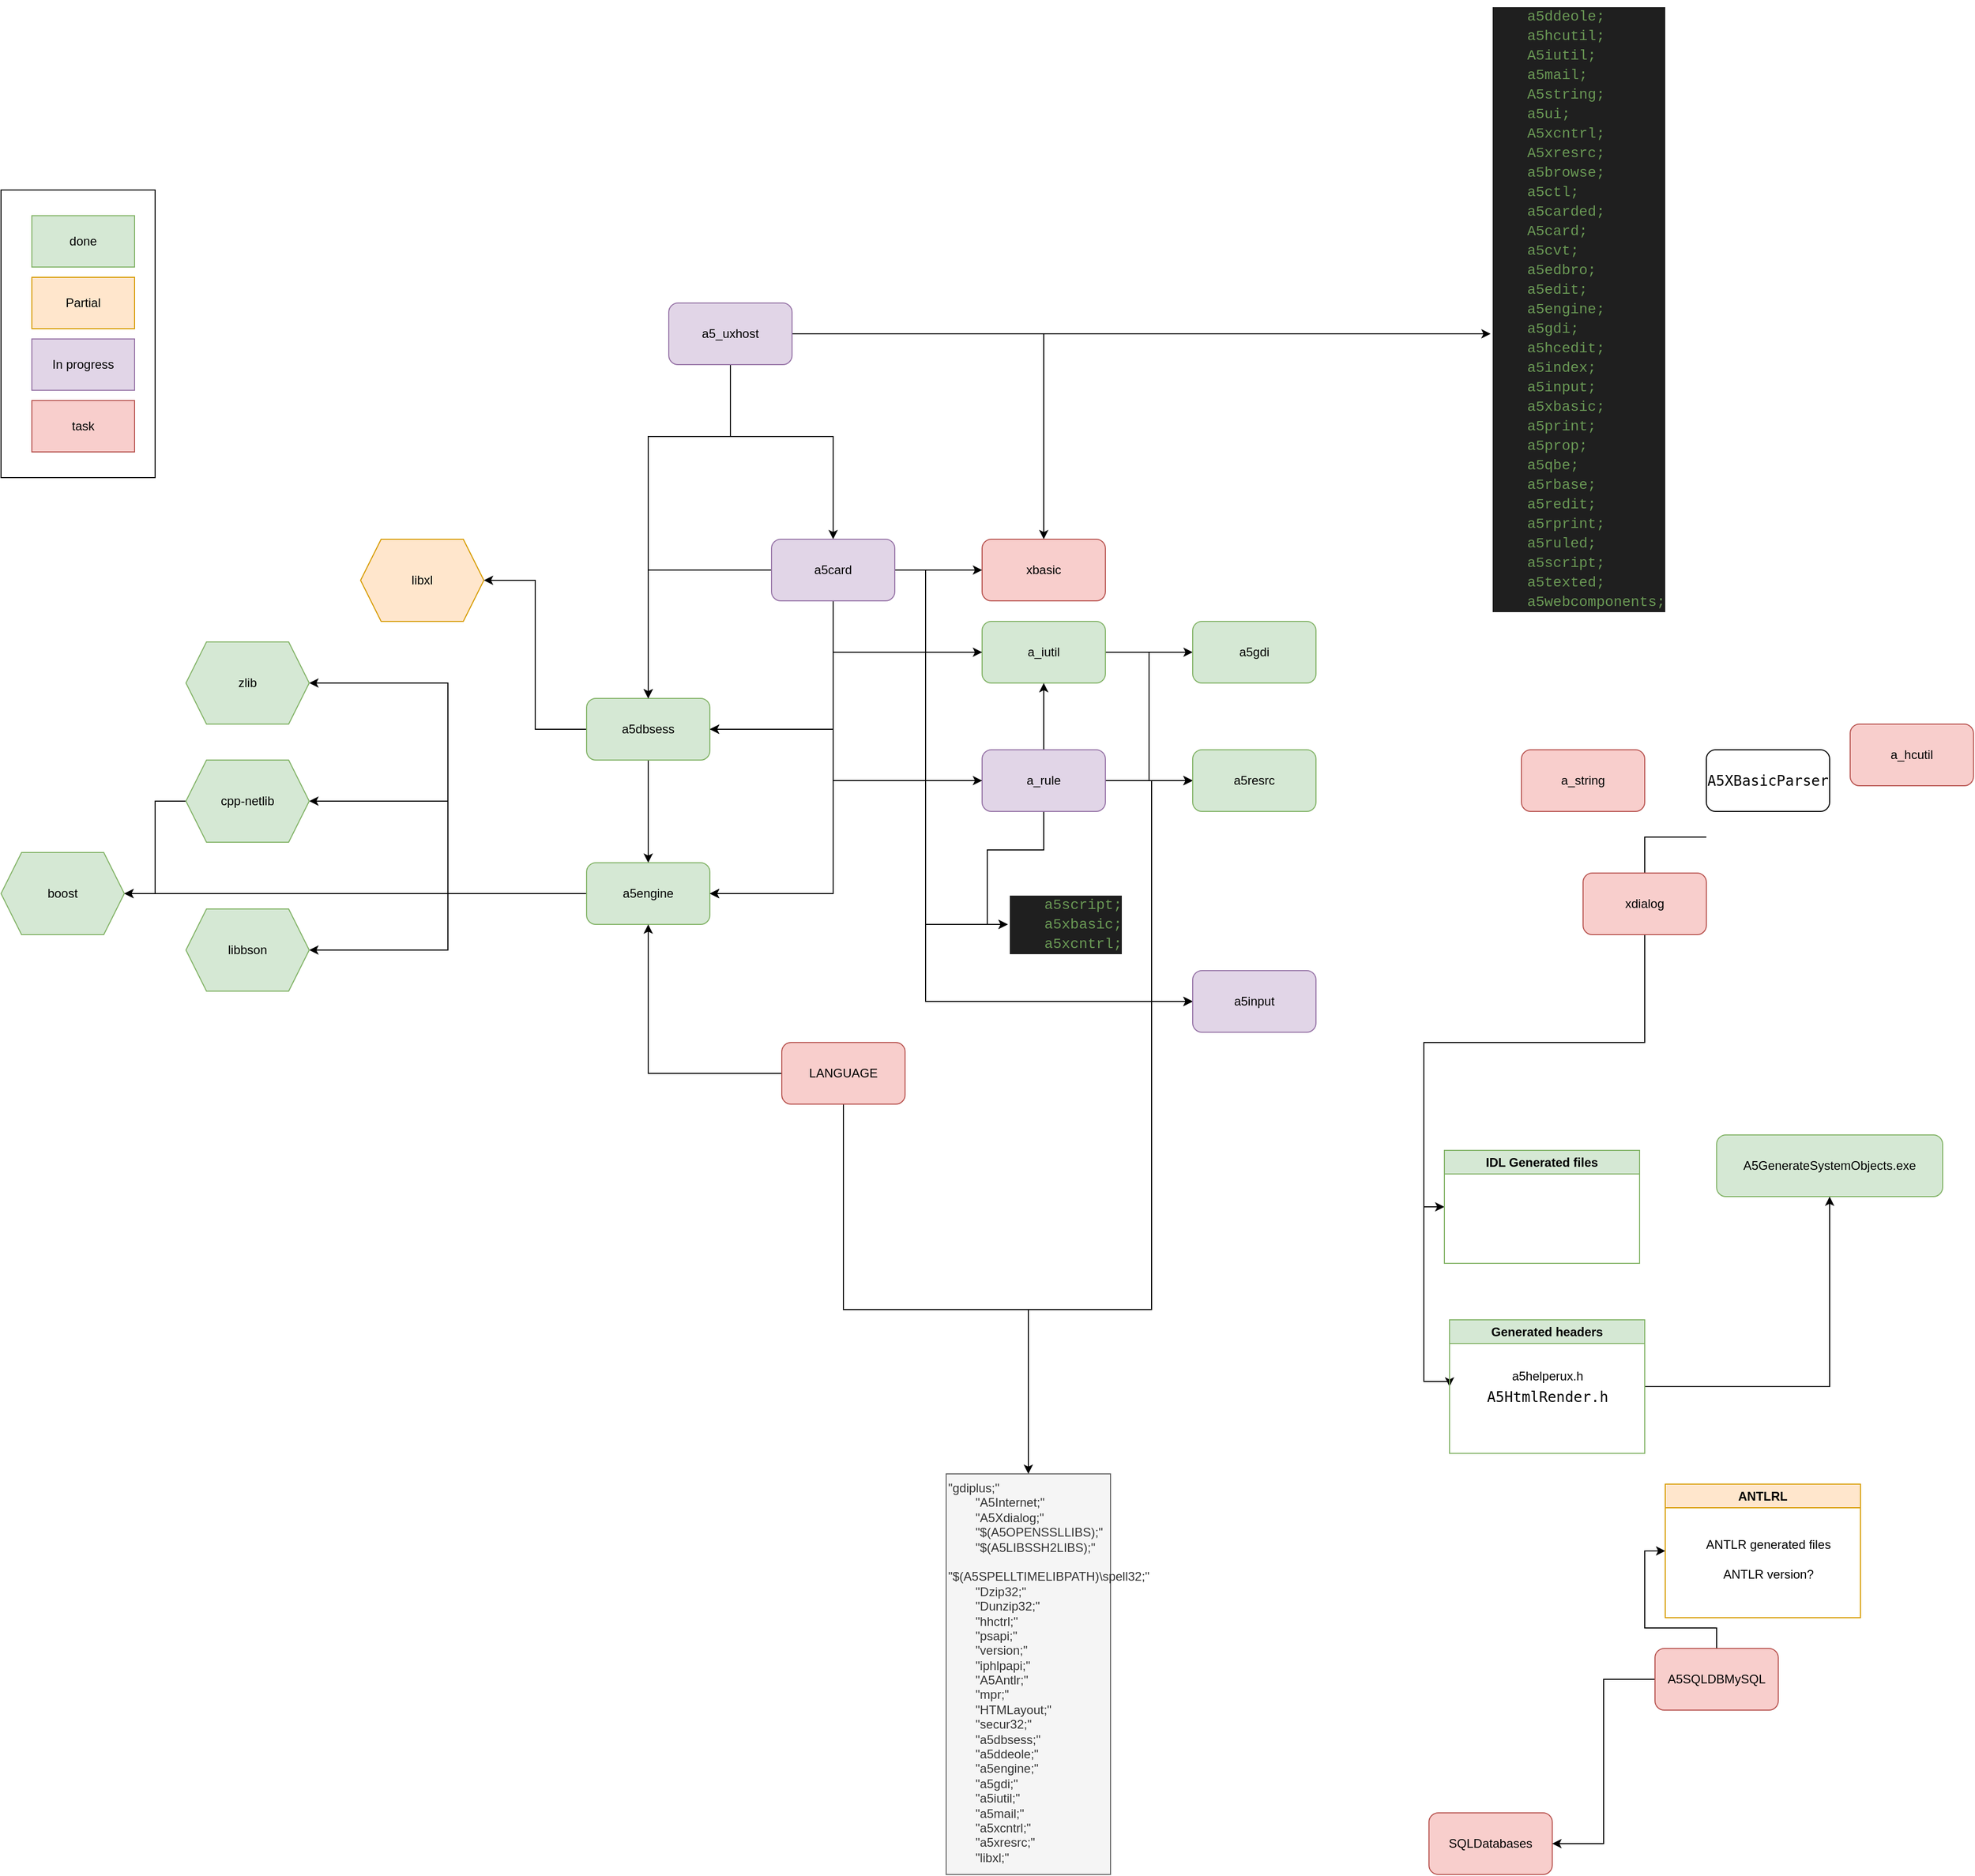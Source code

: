<mxfile version="22.1.1" type="github">
  <diagram name="Page-1" id="iuPnoYRvRDvR3Ve_AxJL">
    <mxGraphModel dx="2359" dy="2033" grid="1" gridSize="10" guides="1" tooltips="1" connect="1" arrows="1" fold="1" page="1" pageScale="1" pageWidth="850" pageHeight="1100" math="0" shadow="0">
      <root>
        <mxCell id="0" />
        <mxCell id="1" parent="0" />
        <mxCell id="GoJqU-Vl7lBSgEi8fGZS-21" value="" style="rounded=0;whiteSpace=wrap;html=1;movable=0;resizable=0;rotatable=0;deletable=0;editable=0;locked=1;connectable=0;" parent="1" vertex="1">
          <mxGeometry x="-250" y="-410" width="150" height="280" as="geometry" />
        </mxCell>
        <mxCell id="jPOf51kZhHyenb3HVLQ0-1" style="edgeStyle=orthogonalEdgeStyle;rounded=0;orthogonalLoop=1;jettySize=auto;html=1;entryX=0.5;entryY=0;entryDx=0;entryDy=0;" parent="1" source="OOfwihafF80pcUOaYYzl-1" target="OOfwihafF80pcUOaYYzl-3" edge="1">
          <mxGeometry relative="1" as="geometry" />
        </mxCell>
        <mxCell id="jPOf51kZhHyenb3HVLQ0-3" style="edgeStyle=orthogonalEdgeStyle;rounded=0;orthogonalLoop=1;jettySize=auto;html=1;entryX=1;entryY=0.5;entryDx=0;entryDy=0;" parent="1" source="OOfwihafF80pcUOaYYzl-1" target="vmSIGKLcMPvmiH9pnXzJ-1" edge="1">
          <mxGeometry relative="1" as="geometry" />
        </mxCell>
        <mxCell id="OOfwihafF80pcUOaYYzl-1" value="a5dbsess" style="rounded=1;whiteSpace=wrap;html=1;fillColor=#d5e8d4;strokeColor=#82b366;" parent="1" vertex="1">
          <mxGeometry x="320" y="85" width="120" height="60" as="geometry" />
        </mxCell>
        <mxCell id="OOfwihafF80pcUOaYYzl-2" value="a_hcutil" style="rounded=1;whiteSpace=wrap;html=1;fillColor=#f8cecc;strokeColor=#b85450;" parent="1" vertex="1">
          <mxGeometry x="1550" y="110" width="120" height="60" as="geometry" />
        </mxCell>
        <mxCell id="BTf_7h1XQ3vK3G6qPaq9-19" style="edgeStyle=orthogonalEdgeStyle;rounded=0;orthogonalLoop=1;jettySize=auto;html=1;entryX=1;entryY=0.5;entryDx=0;entryDy=0;" parent="1" source="OOfwihafF80pcUOaYYzl-3" target="OOfwihafF80pcUOaYYzl-19" edge="1">
          <mxGeometry relative="1" as="geometry" />
        </mxCell>
        <mxCell id="BTf_7h1XQ3vK3G6qPaq9-20" style="edgeStyle=orthogonalEdgeStyle;rounded=0;orthogonalLoop=1;jettySize=auto;html=1;entryX=1;entryY=0.5;entryDx=0;entryDy=0;" parent="1" source="OOfwihafF80pcUOaYYzl-3" target="OOfwihafF80pcUOaYYzl-16" edge="1">
          <mxGeometry relative="1" as="geometry" />
        </mxCell>
        <mxCell id="BTf_7h1XQ3vK3G6qPaq9-23" style="edgeStyle=orthogonalEdgeStyle;rounded=0;orthogonalLoop=1;jettySize=auto;html=1;entryX=1;entryY=0.5;entryDx=0;entryDy=0;" parent="1" source="OOfwihafF80pcUOaYYzl-3" target="OOfwihafF80pcUOaYYzl-18" edge="1">
          <mxGeometry relative="1" as="geometry" />
        </mxCell>
        <mxCell id="BTf_7h1XQ3vK3G6qPaq9-24" style="edgeStyle=orthogonalEdgeStyle;rounded=0;orthogonalLoop=1;jettySize=auto;html=1;entryX=1;entryY=0.5;entryDx=0;entryDy=0;" parent="1" source="OOfwihafF80pcUOaYYzl-3" target="OOfwihafF80pcUOaYYzl-17" edge="1">
          <mxGeometry relative="1" as="geometry" />
        </mxCell>
        <mxCell id="OOfwihafF80pcUOaYYzl-3" value="a5engine" style="rounded=1;whiteSpace=wrap;html=1;fillColor=#d5e8d4;strokeColor=#82b366;" parent="1" vertex="1">
          <mxGeometry x="320" y="245" width="120" height="60" as="geometry" />
        </mxCell>
        <mxCell id="jPOf51kZhHyenb3HVLQ0-5" style="edgeStyle=orthogonalEdgeStyle;rounded=0;orthogonalLoop=1;jettySize=auto;html=1;entryX=0;entryY=0.5;entryDx=0;entryDy=0;" parent="1" source="OOfwihafF80pcUOaYYzl-5" target="jPOf51kZhHyenb3HVLQ0-4" edge="1">
          <mxGeometry relative="1" as="geometry">
            <Array as="points">
              <mxPoint x="930" y="-270" />
            </Array>
          </mxGeometry>
        </mxCell>
        <mxCell id="jPOf51kZhHyenb3HVLQ0-8" style="edgeStyle=orthogonalEdgeStyle;rounded=0;orthogonalLoop=1;jettySize=auto;html=1;entryX=0.5;entryY=0;entryDx=0;entryDy=0;" parent="1" source="OOfwihafF80pcUOaYYzl-5" target="jPOf51kZhHyenb3HVLQ0-7" edge="1">
          <mxGeometry relative="1" as="geometry">
            <Array as="points">
              <mxPoint x="460" y="-170" />
              <mxPoint x="560" y="-170" />
            </Array>
          </mxGeometry>
        </mxCell>
        <mxCell id="jPOf51kZhHyenb3HVLQ0-12" style="edgeStyle=orthogonalEdgeStyle;rounded=0;orthogonalLoop=1;jettySize=auto;html=1;entryX=0.5;entryY=0;entryDx=0;entryDy=0;" parent="1" source="OOfwihafF80pcUOaYYzl-5" target="OOfwihafF80pcUOaYYzl-12" edge="1">
          <mxGeometry relative="1" as="geometry" />
        </mxCell>
        <mxCell id="jPOf51kZhHyenb3HVLQ0-16" style="edgeStyle=orthogonalEdgeStyle;rounded=0;orthogonalLoop=1;jettySize=auto;html=1;entryX=0.5;entryY=0;entryDx=0;entryDy=0;" parent="1" source="OOfwihafF80pcUOaYYzl-5" target="OOfwihafF80pcUOaYYzl-1" edge="1">
          <mxGeometry relative="1" as="geometry">
            <Array as="points">
              <mxPoint x="460" y="-170" />
              <mxPoint x="380" y="-170" />
            </Array>
          </mxGeometry>
        </mxCell>
        <mxCell id="OOfwihafF80pcUOaYYzl-5" value="a5_uxhost" style="rounded=1;whiteSpace=wrap;html=1;fillColor=#e1d5e7;strokeColor=#9673a6;" parent="1" vertex="1">
          <mxGeometry x="400" y="-300" width="120" height="60" as="geometry" />
        </mxCell>
        <mxCell id="GoJqU-Vl7lBSgEi8fGZS-7" style="edgeStyle=orthogonalEdgeStyle;rounded=0;orthogonalLoop=1;jettySize=auto;html=1;entryX=0;entryY=0.5;entryDx=0;entryDy=0;" parent="1" source="OOfwihafF80pcUOaYYzl-7" target="GoJqU-Vl7lBSgEi8fGZS-6" edge="1">
          <mxGeometry relative="1" as="geometry" />
        </mxCell>
        <mxCell id="GoJqU-Vl7lBSgEi8fGZS-9" style="edgeStyle=orthogonalEdgeStyle;rounded=0;orthogonalLoop=1;jettySize=auto;html=1;entryX=1;entryY=0.5;entryDx=0;entryDy=0;" parent="1" source="OOfwihafF80pcUOaYYzl-7" target="OOfwihafF80pcUOaYYzl-1" edge="1">
          <mxGeometry relative="1" as="geometry">
            <Array as="points">
              <mxPoint x="560" y="40" />
              <mxPoint x="560" y="115" />
            </Array>
          </mxGeometry>
        </mxCell>
        <mxCell id="GoJqU-Vl7lBSgEi8fGZS-10" style="edgeStyle=orthogonalEdgeStyle;rounded=0;orthogonalLoop=1;jettySize=auto;html=1;entryX=1;entryY=0.5;entryDx=0;entryDy=0;" parent="1" source="OOfwihafF80pcUOaYYzl-7" target="OOfwihafF80pcUOaYYzl-3" edge="1">
          <mxGeometry relative="1" as="geometry">
            <Array as="points">
              <mxPoint x="560" y="40" />
              <mxPoint x="560" y="275" />
            </Array>
          </mxGeometry>
        </mxCell>
        <mxCell id="GoJqU-Vl7lBSgEi8fGZS-11" style="edgeStyle=orthogonalEdgeStyle;rounded=0;orthogonalLoop=1;jettySize=auto;html=1;entryX=0;entryY=0.5;entryDx=0;entryDy=0;" parent="1" source="OOfwihafF80pcUOaYYzl-7" target="GoJqU-Vl7lBSgEi8fGZS-8" edge="1">
          <mxGeometry relative="1" as="geometry" />
        </mxCell>
        <mxCell id="OOfwihafF80pcUOaYYzl-7" value="a_iutil" style="rounded=1;whiteSpace=wrap;html=1;fillColor=#d5e8d4;strokeColor=#82b366;" parent="1" vertex="1">
          <mxGeometry x="705" y="10" width="120" height="60" as="geometry" />
        </mxCell>
        <mxCell id="GoJqU-Vl7lBSgEi8fGZS-28" style="edgeStyle=orthogonalEdgeStyle;rounded=0;orthogonalLoop=1;jettySize=auto;html=1;" parent="1" source="OOfwihafF80pcUOaYYzl-8" target="OOfwihafF80pcUOaYYzl-1" edge="1">
          <mxGeometry relative="1" as="geometry">
            <Array as="points">
              <mxPoint x="560" y="165" />
              <mxPoint x="560" y="115" />
            </Array>
          </mxGeometry>
        </mxCell>
        <mxCell id="GoJqU-Vl7lBSgEi8fGZS-29" style="edgeStyle=orthogonalEdgeStyle;rounded=0;orthogonalLoop=1;jettySize=auto;html=1;entryX=1;entryY=0.5;entryDx=0;entryDy=0;" parent="1" source="OOfwihafF80pcUOaYYzl-8" target="OOfwihafF80pcUOaYYzl-3" edge="1">
          <mxGeometry relative="1" as="geometry">
            <Array as="points">
              <mxPoint x="560" y="165" />
              <mxPoint x="560" y="275" />
            </Array>
          </mxGeometry>
        </mxCell>
        <mxCell id="GoJqU-Vl7lBSgEi8fGZS-30" style="edgeStyle=orthogonalEdgeStyle;rounded=0;orthogonalLoop=1;jettySize=auto;html=1;entryX=0;entryY=0.5;entryDx=0;entryDy=0;" parent="1" source="OOfwihafF80pcUOaYYzl-8" target="GoJqU-Vl7lBSgEi8fGZS-8" edge="1">
          <mxGeometry relative="1" as="geometry" />
        </mxCell>
        <mxCell id="GoJqU-Vl7lBSgEi8fGZS-31" value="" style="edgeStyle=orthogonalEdgeStyle;rounded=0;orthogonalLoop=1;jettySize=auto;html=1;" parent="1" source="OOfwihafF80pcUOaYYzl-8" target="GoJqU-Vl7lBSgEi8fGZS-8" edge="1">
          <mxGeometry relative="1" as="geometry" />
        </mxCell>
        <mxCell id="GoJqU-Vl7lBSgEi8fGZS-32" style="edgeStyle=orthogonalEdgeStyle;rounded=0;orthogonalLoop=1;jettySize=auto;html=1;entryX=0.5;entryY=1;entryDx=0;entryDy=0;" parent="1" source="OOfwihafF80pcUOaYYzl-8" target="OOfwihafF80pcUOaYYzl-7" edge="1">
          <mxGeometry relative="1" as="geometry" />
        </mxCell>
        <mxCell id="GoJqU-Vl7lBSgEi8fGZS-33" style="edgeStyle=orthogonalEdgeStyle;rounded=0;orthogonalLoop=1;jettySize=auto;html=1;entryX=0;entryY=0.5;entryDx=0;entryDy=0;" parent="1" source="OOfwihafF80pcUOaYYzl-8" target="jPOf51kZhHyenb3HVLQ0-10" edge="1">
          <mxGeometry relative="1" as="geometry">
            <mxPoint x="740" y="306.25" as="targetPoint" />
          </mxGeometry>
        </mxCell>
        <mxCell id="GoJqU-Vl7lBSgEi8fGZS-37" style="edgeStyle=orthogonalEdgeStyle;rounded=0;orthogonalLoop=1;jettySize=auto;html=1;entryX=0;entryY=0.5;entryDx=0;entryDy=0;" parent="1" source="OOfwihafF80pcUOaYYzl-8" target="GoJqU-Vl7lBSgEi8fGZS-35" edge="1">
          <mxGeometry relative="1" as="geometry">
            <Array as="points">
              <mxPoint x="870" y="165" />
              <mxPoint x="870" y="380" />
            </Array>
          </mxGeometry>
        </mxCell>
        <mxCell id="OOfwihafF80pcUOaYYzl-8" value="a_rule" style="rounded=1;whiteSpace=wrap;html=1;fillColor=#e1d5e7;strokeColor=#9673a6;" parent="1" vertex="1">
          <mxGeometry x="705" y="135" width="120" height="60" as="geometry" />
        </mxCell>
        <mxCell id="OOfwihafF80pcUOaYYzl-9" value="a_string" style="rounded=1;whiteSpace=wrap;html=1;fillColor=#f8cecc;strokeColor=#b85450;" parent="1" vertex="1">
          <mxGeometry x="1230" y="135" width="120" height="60" as="geometry" />
        </mxCell>
        <mxCell id="OOfwihafF80pcUOaYYzl-10" value="&lt;p style=&quot;font-family: &amp;quot;Droid Sans Mono&amp;quot;, &amp;quot;monospace&amp;quot;, monospace; font-size: 14px; line-height: 19px;&quot;&gt;A5XBasicParser&lt;/p&gt;" style="rounded=1;whiteSpace=wrap;html=1;" parent="1" vertex="1">
          <mxGeometry x="1410" y="135" width="120" height="60" as="geometry" />
        </mxCell>
        <mxCell id="BTf_7h1XQ3vK3G6qPaq9-3" style="edgeStyle=orthogonalEdgeStyle;rounded=0;orthogonalLoop=1;jettySize=auto;html=1;entryX=0;entryY=0.5;entryDx=0;entryDy=0;" parent="1" source="OOfwihafF80pcUOaYYzl-11" target="p0f7cuUIXyBijo8kGRRH-10" edge="1">
          <mxGeometry relative="1" as="geometry">
            <Array as="points">
              <mxPoint x="1350" y="420" />
              <mxPoint x="1135" y="420" />
              <mxPoint x="1135" y="580" />
            </Array>
          </mxGeometry>
        </mxCell>
        <mxCell id="BTf_7h1XQ3vK3G6qPaq9-13" style="edgeStyle=orthogonalEdgeStyle;rounded=0;orthogonalLoop=1;jettySize=auto;html=1;exitX=1;exitY=0.5;exitDx=0;exitDy=0;entryX=0;entryY=0.5;entryDx=0;entryDy=0;" parent="1" target="p0f7cuUIXyBijo8kGRRH-5" edge="1">
          <mxGeometry relative="1" as="geometry">
            <mxPoint x="1410" y="220" as="sourcePoint" />
            <mxPoint x="1155" y="655" as="targetPoint" />
            <Array as="points">
              <mxPoint x="1350" y="220" />
              <mxPoint x="1350" y="420" />
              <mxPoint x="1135" y="420" />
              <mxPoint x="1135" y="750" />
              <mxPoint x="1160" y="750" />
            </Array>
          </mxGeometry>
        </mxCell>
        <mxCell id="OOfwihafF80pcUOaYYzl-11" value="xdialog" style="rounded=1;whiteSpace=wrap;html=1;fillColor=#f8cecc;strokeColor=#b85450;" parent="1" vertex="1">
          <mxGeometry x="1290" y="255" width="120" height="60" as="geometry" />
        </mxCell>
        <mxCell id="OOfwihafF80pcUOaYYzl-12" value="xbasic" style="rounded=1;whiteSpace=wrap;html=1;fillColor=#f8cecc;strokeColor=#b85450;" parent="1" vertex="1">
          <mxGeometry x="705" y="-70" width="120" height="60" as="geometry" />
        </mxCell>
        <mxCell id="OOfwihafF80pcUOaYYzl-16" value="boost" style="shape=hexagon;perimeter=hexagonPerimeter2;whiteSpace=wrap;html=1;fixedSize=1;fillColor=#d5e8d4;strokeColor=#82b366;" parent="1" vertex="1">
          <mxGeometry x="-250" y="235" width="120" height="80" as="geometry" />
        </mxCell>
        <mxCell id="OOfwihafF80pcUOaYYzl-17" value="zlib" style="shape=hexagon;perimeter=hexagonPerimeter2;whiteSpace=wrap;html=1;fixedSize=1;fillColor=#d5e8d4;strokeColor=#82b366;" parent="1" vertex="1">
          <mxGeometry x="-70" y="30" width="120" height="80" as="geometry" />
        </mxCell>
        <mxCell id="BTf_7h1XQ3vK3G6qPaq9-21" style="edgeStyle=orthogonalEdgeStyle;rounded=0;orthogonalLoop=1;jettySize=auto;html=1;entryX=1;entryY=0.5;entryDx=0;entryDy=0;" parent="1" source="OOfwihafF80pcUOaYYzl-18" target="OOfwihafF80pcUOaYYzl-16" edge="1">
          <mxGeometry relative="1" as="geometry" />
        </mxCell>
        <mxCell id="OOfwihafF80pcUOaYYzl-18" value="cpp-netlib" style="shape=hexagon;perimeter=hexagonPerimeter2;whiteSpace=wrap;html=1;fixedSize=1;fillColor=#d5e8d4;strokeColor=#82b366;" parent="1" vertex="1">
          <mxGeometry x="-70" y="145" width="120" height="80" as="geometry" />
        </mxCell>
        <mxCell id="OOfwihafF80pcUOaYYzl-19" value="libbson" style="shape=hexagon;perimeter=hexagonPerimeter2;whiteSpace=wrap;html=1;fixedSize=1;fillColor=#d5e8d4;strokeColor=#82b366;" parent="1" vertex="1">
          <mxGeometry x="-70" y="290" width="120" height="80" as="geometry" />
        </mxCell>
        <mxCell id="BTf_7h1XQ3vK3G6qPaq9-15" style="edgeStyle=orthogonalEdgeStyle;rounded=0;orthogonalLoop=1;jettySize=auto;html=1;exitX=1;exitY=0.5;exitDx=0;exitDy=0;" parent="1" source="p0f7cuUIXyBijo8kGRRH-5" target="p0f7cuUIXyBijo8kGRRH-8" edge="1">
          <mxGeometry relative="1" as="geometry" />
        </mxCell>
        <mxCell id="p0f7cuUIXyBijo8kGRRH-5" value="Generated headers" style="swimlane;whiteSpace=wrap;html=1;fillColor=#d5e8d4;strokeColor=#82b366;" parent="1" vertex="1">
          <mxGeometry x="1160" y="690" width="190" height="130" as="geometry" />
        </mxCell>
        <mxCell id="p0f7cuUIXyBijo8kGRRH-6" value="a5helperux.h" style="text;html=1;align=center;verticalAlign=middle;resizable=0;points=[];autosize=1;strokeColor=none;fillColor=none;" parent="p0f7cuUIXyBijo8kGRRH-5" vertex="1">
          <mxGeometry x="50" y="40" width="90" height="30" as="geometry" />
        </mxCell>
        <mxCell id="p0f7cuUIXyBijo8kGRRH-7" value="&lt;div style=&quot;font-family: &amp;quot;Droid Sans Mono&amp;quot;, &amp;quot;monospace&amp;quot;, monospace; font-size: 14px; line-height: 19px;&quot;&gt;A5HtmlRender.h&lt;/div&gt;" style="text;html=1;align=center;verticalAlign=middle;resizable=0;points=[];autosize=1;strokeColor=none;fillColor=none;" parent="p0f7cuUIXyBijo8kGRRH-5" vertex="1">
          <mxGeometry x="25" y="60" width="140" height="30" as="geometry" />
        </mxCell>
        <mxCell id="p0f7cuUIXyBijo8kGRRH-8" value="A5GenerateSystemObjects.exe" style="rounded=1;whiteSpace=wrap;html=1;fillColor=#d5e8d4;strokeColor=#82b366;" parent="1" vertex="1">
          <mxGeometry x="1420" y="510" width="220" height="60" as="geometry" />
        </mxCell>
        <mxCell id="p0f7cuUIXyBijo8kGRRH-10" value="IDL Generated files" style="swimlane;whiteSpace=wrap;html=1;fillColor=#d5e8d4;strokeColor=#82b366;" parent="1" vertex="1">
          <mxGeometry x="1155" y="525" width="190" height="110" as="geometry" />
        </mxCell>
        <mxCell id="vmSIGKLcMPvmiH9pnXzJ-1" value="libxl" style="shape=hexagon;perimeter=hexagonPerimeter2;whiteSpace=wrap;html=1;fixedSize=1;fillColor=#ffe6cc;strokeColor=#d79b00;" parent="1" vertex="1">
          <mxGeometry x="100" y="-70" width="120" height="80" as="geometry" />
        </mxCell>
        <mxCell id="WlbLStBRLy25D9pXjQB0-3" style="edgeStyle=orthogonalEdgeStyle;rounded=0;orthogonalLoop=1;jettySize=auto;html=1;entryX=0;entryY=0.5;entryDx=0;entryDy=0;" edge="1" parent="1" source="BTf_7h1XQ3vK3G6qPaq9-1" target="GoJqU-Vl7lBSgEi8fGZS-35">
          <mxGeometry relative="1" as="geometry">
            <Array as="points">
              <mxPoint x="870" y="680" />
              <mxPoint x="870" y="380" />
            </Array>
          </mxGeometry>
        </mxCell>
        <mxCell id="WlbLStBRLy25D9pXjQB0-4" style="edgeStyle=orthogonalEdgeStyle;rounded=0;orthogonalLoop=1;jettySize=auto;html=1;" edge="1" parent="1" source="BTf_7h1XQ3vK3G6qPaq9-1" target="OOfwihafF80pcUOaYYzl-3">
          <mxGeometry relative="1" as="geometry" />
        </mxCell>
        <mxCell id="WlbLStBRLy25D9pXjQB0-5" style="edgeStyle=orthogonalEdgeStyle;rounded=0;orthogonalLoop=1;jettySize=auto;html=1;exitX=0.5;exitY=1;exitDx=0;exitDy=0;" edge="1" parent="1" source="BTf_7h1XQ3vK3G6qPaq9-1" target="WlbLStBRLy25D9pXjQB0-1">
          <mxGeometry relative="1" as="geometry">
            <Array as="points">
              <mxPoint x="570" y="680" />
              <mxPoint x="750" y="680" />
            </Array>
          </mxGeometry>
        </mxCell>
        <mxCell id="BTf_7h1XQ3vK3G6qPaq9-1" value="LANGUAGE" style="rounded=1;whiteSpace=wrap;html=1;fillColor=#f8cecc;strokeColor=#b85450;" parent="1" vertex="1">
          <mxGeometry x="510" y="420" width="120" height="60" as="geometry" />
        </mxCell>
        <mxCell id="BTf_7h1XQ3vK3G6qPaq9-4" value="SQLDatabases" style="rounded=1;whiteSpace=wrap;html=1;fillColor=#f8cecc;strokeColor=#b85450;" parent="1" vertex="1">
          <mxGeometry x="1140" y="1170" width="120" height="60" as="geometry" />
        </mxCell>
        <mxCell id="BTf_7h1XQ3vK3G6qPaq9-10" style="edgeStyle=orthogonalEdgeStyle;rounded=0;orthogonalLoop=1;jettySize=auto;html=1;entryX=0;entryY=0.5;entryDx=0;entryDy=0;" parent="1" source="BTf_7h1XQ3vK3G6qPaq9-5" target="BTf_7h1XQ3vK3G6qPaq9-6" edge="1">
          <mxGeometry relative="1" as="geometry" />
        </mxCell>
        <mxCell id="GoJqU-Vl7lBSgEi8fGZS-24" style="edgeStyle=orthogonalEdgeStyle;rounded=0;orthogonalLoop=1;jettySize=auto;html=1;entryX=1;entryY=0.5;entryDx=0;entryDy=0;" parent="1" source="BTf_7h1XQ3vK3G6qPaq9-5" target="BTf_7h1XQ3vK3G6qPaq9-4" edge="1">
          <mxGeometry relative="1" as="geometry" />
        </mxCell>
        <mxCell id="BTf_7h1XQ3vK3G6qPaq9-5" value="A5SQLDBMySQL" style="rounded=1;whiteSpace=wrap;html=1;fillColor=#f8cecc;strokeColor=#b85450;" parent="1" vertex="1">
          <mxGeometry x="1360" y="1010" width="120" height="60" as="geometry" />
        </mxCell>
        <mxCell id="BTf_7h1XQ3vK3G6qPaq9-6" value="ANTLRL" style="swimlane;whiteSpace=wrap;html=1;fillColor=#ffe6cc;strokeColor=#d79b00;" parent="1" vertex="1">
          <mxGeometry x="1370" y="850" width="190" height="130" as="geometry" />
        </mxCell>
        <mxCell id="BTf_7h1XQ3vK3G6qPaq9-25" value="ANTLR generated files&lt;br&gt;&lt;br&gt;ANTLR version?" style="text;html=1;align=center;verticalAlign=middle;resizable=0;points=[];autosize=1;strokeColor=none;fillColor=none;" parent="BTf_7h1XQ3vK3G6qPaq9-6" vertex="1">
          <mxGeometry x="30" y="43" width="140" height="60" as="geometry" />
        </mxCell>
        <mxCell id="jPOf51kZhHyenb3HVLQ0-4" value="&lt;div style=&quot;color: rgb(204, 204, 204); background-color: rgb(31, 31, 31); font-family: Consolas, &amp;quot;Courier New&amp;quot;, monospace; font-weight: normal; font-size: 14px; line-height: 19px;&quot;&gt;&lt;div&gt;&lt;span style=&quot;color: rgb(106, 153, 85);&quot;&gt;&amp;nbsp; &amp;nbsp; a5ddeole;&lt;/span&gt;&lt;br&gt;&lt;/div&gt;&lt;div&gt;&lt;span style=&quot;color: #6a9955;&quot;&gt;&amp;nbsp; &amp;nbsp; a5hcutil;&lt;/span&gt;&lt;/div&gt;&lt;div&gt;&lt;span style=&quot;color: #6a9955;&quot;&gt;&amp;nbsp; &amp;nbsp; A5iutil;&lt;/span&gt;&lt;/div&gt;&lt;div&gt;&lt;span style=&quot;color: #6a9955;&quot;&gt;&amp;nbsp; &amp;nbsp; a5mail;&lt;/span&gt;&lt;/div&gt;&lt;div&gt;&lt;span style=&quot;color: #6a9955;&quot;&gt;&amp;nbsp; &amp;nbsp; A5string;&lt;/span&gt;&lt;/div&gt;&lt;div&gt;&lt;span style=&quot;color: #6a9955;&quot;&gt;&amp;nbsp; &amp;nbsp; a5ui;&lt;/span&gt;&lt;/div&gt;&lt;div&gt;&lt;span style=&quot;color: #6a9955;&quot;&gt;&amp;nbsp; &amp;nbsp; A5xcntrl;&lt;/span&gt;&lt;/div&gt;&lt;div&gt;&lt;span style=&quot;color: #6a9955;&quot;&gt;&amp;nbsp; &amp;nbsp; A5xresrc;&lt;/span&gt;&lt;/div&gt;&lt;div&gt;&lt;span style=&quot;color: #6a9955;&quot;&gt;&amp;nbsp; &amp;nbsp; a5browse;&lt;/span&gt;&lt;/div&gt;&lt;div&gt;&lt;span style=&quot;color: #6a9955;&quot;&gt;&amp;nbsp; &amp;nbsp; a5ctl;&lt;/span&gt;&lt;/div&gt;&lt;div&gt;&lt;span style=&quot;color: #6a9955;&quot;&gt;&amp;nbsp; &amp;nbsp; a5carded;&lt;/span&gt;&lt;/div&gt;&lt;div&gt;&lt;span style=&quot;color: #6a9955;&quot;&gt;&amp;nbsp; &amp;nbsp; A5card;&lt;/span&gt;&lt;/div&gt;&lt;div&gt;&lt;span style=&quot;color: #6a9955;&quot;&gt;&amp;nbsp; &amp;nbsp; a5cvt;&lt;/span&gt;&lt;/div&gt;&lt;div&gt;&lt;span style=&quot;color: #6a9955;&quot;&gt;&amp;nbsp; &amp;nbsp; a5edbro;&lt;/span&gt;&lt;/div&gt;&lt;div&gt;&lt;span style=&quot;color: #6a9955;&quot;&gt;&amp;nbsp; &amp;nbsp; a5edit;&lt;/span&gt;&lt;/div&gt;&lt;div&gt;&lt;span style=&quot;color: #6a9955;&quot;&gt;&amp;nbsp; &amp;nbsp; a5engine;&lt;/span&gt;&lt;/div&gt;&lt;div&gt;&lt;span style=&quot;color: #6a9955;&quot;&gt;&amp;nbsp; &amp;nbsp; a5gdi;&lt;/span&gt;&lt;/div&gt;&lt;div&gt;&lt;span style=&quot;color: #6a9955;&quot;&gt;&amp;nbsp; &amp;nbsp; a5hcedit;&lt;/span&gt;&lt;/div&gt;&lt;div&gt;&lt;span style=&quot;color: #6a9955;&quot;&gt;&amp;nbsp; &amp;nbsp; a5index;&lt;/span&gt;&lt;/div&gt;&lt;div&gt;&lt;span style=&quot;color: #6a9955;&quot;&gt;&amp;nbsp; &amp;nbsp; a5input;&lt;/span&gt;&lt;/div&gt;&lt;div&gt;&lt;span style=&quot;color: #6a9955;&quot;&gt;&amp;nbsp; &amp;nbsp; a5xbasic;&lt;/span&gt;&lt;/div&gt;&lt;div&gt;&lt;span style=&quot;color: #6a9955;&quot;&gt;&amp;nbsp; &amp;nbsp; a5print;&lt;/span&gt;&lt;/div&gt;&lt;div&gt;&lt;span style=&quot;color: #6a9955;&quot;&gt;&amp;nbsp; &amp;nbsp; a5prop;&lt;/span&gt;&lt;/div&gt;&lt;div&gt;&lt;span style=&quot;color: #6a9955;&quot;&gt;&amp;nbsp; &amp;nbsp; a5qbe;&lt;/span&gt;&lt;/div&gt;&lt;div&gt;&lt;span style=&quot;color: #6a9955;&quot;&gt;&amp;nbsp; &amp;nbsp; a5rbase;&lt;/span&gt;&lt;/div&gt;&lt;div&gt;&lt;span style=&quot;color: #6a9955;&quot;&gt;&amp;nbsp; &amp;nbsp; a5redit;&lt;/span&gt;&lt;/div&gt;&lt;div&gt;&lt;span style=&quot;color: #6a9955;&quot;&gt;&amp;nbsp; &amp;nbsp; a5rprint;&lt;/span&gt;&lt;/div&gt;&lt;div&gt;&lt;span style=&quot;color: #6a9955;&quot;&gt;&amp;nbsp; &amp;nbsp; a5ruled;&lt;/span&gt;&lt;/div&gt;&lt;div&gt;&lt;span style=&quot;color: #6a9955;&quot;&gt;&amp;nbsp; &amp;nbsp; a5script;&lt;/span&gt;&lt;/div&gt;&lt;div&gt;&lt;span style=&quot;color: #6a9955;&quot;&gt;&amp;nbsp; &amp;nbsp; a5texted;&lt;/span&gt;&lt;/div&gt;&lt;div&gt;&lt;span style=&quot;color: #6a9955;&quot;&gt;&amp;nbsp; &amp;nbsp; a5webcomponents;&lt;/span&gt;&lt;/div&gt;&lt;/div&gt;" style="text;whiteSpace=wrap;html=1;" parent="1" vertex="1">
          <mxGeometry x="1200" y="-595" width="190" height="650" as="geometry" />
        </mxCell>
        <mxCell id="jPOf51kZhHyenb3HVLQ0-9" style="edgeStyle=orthogonalEdgeStyle;rounded=0;orthogonalLoop=1;jettySize=auto;html=1;entryX=0.5;entryY=0;entryDx=0;entryDy=0;" parent="1" source="jPOf51kZhHyenb3HVLQ0-7" target="OOfwihafF80pcUOaYYzl-1" edge="1">
          <mxGeometry relative="1" as="geometry" />
        </mxCell>
        <mxCell id="jPOf51kZhHyenb3HVLQ0-11" style="edgeStyle=orthogonalEdgeStyle;rounded=0;orthogonalLoop=1;jettySize=auto;html=1;entryX=0;entryY=0.5;entryDx=0;entryDy=0;" parent="1" source="jPOf51kZhHyenb3HVLQ0-7" target="jPOf51kZhHyenb3HVLQ0-10" edge="1">
          <mxGeometry relative="1" as="geometry">
            <Array as="points">
              <mxPoint x="650" y="-40" />
              <mxPoint x="650" y="305" />
            </Array>
          </mxGeometry>
        </mxCell>
        <mxCell id="GoJqU-Vl7lBSgEi8fGZS-1" style="edgeStyle=orthogonalEdgeStyle;rounded=0;orthogonalLoop=1;jettySize=auto;html=1;entryX=1;entryY=0.5;entryDx=0;entryDy=0;" parent="1" source="jPOf51kZhHyenb3HVLQ0-7" target="OOfwihafF80pcUOaYYzl-3" edge="1">
          <mxGeometry relative="1" as="geometry">
            <Array as="points">
              <mxPoint x="560" y="275" />
            </Array>
          </mxGeometry>
        </mxCell>
        <mxCell id="GoJqU-Vl7lBSgEi8fGZS-3" style="edgeStyle=orthogonalEdgeStyle;rounded=0;orthogonalLoop=1;jettySize=auto;html=1;entryX=0;entryY=0.5;entryDx=0;entryDy=0;" parent="1" source="jPOf51kZhHyenb3HVLQ0-7" target="OOfwihafF80pcUOaYYzl-7" edge="1">
          <mxGeometry relative="1" as="geometry">
            <Array as="points">
              <mxPoint x="650" y="-40" />
              <mxPoint x="650" y="40" />
            </Array>
          </mxGeometry>
        </mxCell>
        <mxCell id="GoJqU-Vl7lBSgEi8fGZS-4" style="edgeStyle=orthogonalEdgeStyle;rounded=0;orthogonalLoop=1;jettySize=auto;html=1;entryX=0;entryY=0.5;entryDx=0;entryDy=0;" parent="1" source="jPOf51kZhHyenb3HVLQ0-7" target="OOfwihafF80pcUOaYYzl-8" edge="1">
          <mxGeometry relative="1" as="geometry">
            <Array as="points">
              <mxPoint x="650" y="-40" />
              <mxPoint x="650" y="165" />
            </Array>
          </mxGeometry>
        </mxCell>
        <mxCell id="GoJqU-Vl7lBSgEi8fGZS-5" style="edgeStyle=orthogonalEdgeStyle;rounded=0;orthogonalLoop=1;jettySize=auto;html=1;entryX=0;entryY=0.5;entryDx=0;entryDy=0;" parent="1" source="jPOf51kZhHyenb3HVLQ0-7" target="OOfwihafF80pcUOaYYzl-12" edge="1">
          <mxGeometry relative="1" as="geometry" />
        </mxCell>
        <mxCell id="GoJqU-Vl7lBSgEi8fGZS-36" style="edgeStyle=orthogonalEdgeStyle;rounded=0;orthogonalLoop=1;jettySize=auto;html=1;entryX=0;entryY=0.5;entryDx=0;entryDy=0;" parent="1" source="jPOf51kZhHyenb3HVLQ0-7" target="GoJqU-Vl7lBSgEi8fGZS-35" edge="1">
          <mxGeometry relative="1" as="geometry">
            <Array as="points">
              <mxPoint x="650" y="-40" />
              <mxPoint x="650" y="380" />
            </Array>
          </mxGeometry>
        </mxCell>
        <mxCell id="jPOf51kZhHyenb3HVLQ0-7" value="a5card" style="rounded=1;whiteSpace=wrap;html=1;fillColor=#e1d5e7;strokeColor=#9673a6;" parent="1" vertex="1">
          <mxGeometry x="500" y="-70" width="120" height="60" as="geometry" />
        </mxCell>
        <mxCell id="jPOf51kZhHyenb3HVLQ0-10" value="&lt;div style=&quot;color: rgb(204, 204, 204); background-color: rgb(31, 31, 31); font-family: Consolas, &amp;quot;Courier New&amp;quot;, monospace; font-weight: normal; font-size: 14px; line-height: 19px;&quot;&gt;&lt;div&gt;&lt;span style=&quot;color: rgb(106, 153, 85);&quot;&gt;&amp;nbsp; &amp;nbsp;&lt;/span&gt;&lt;span style=&quot;color: rgb(106, 153, 85);&quot;&gt;&amp;nbsp;a5script;&lt;/span&gt;&lt;/div&gt;&lt;div&gt;&lt;span style=&quot;color: #6a9955;&quot;&gt;&amp;nbsp; &amp;nbsp; a5xbasic;&lt;/span&gt;&lt;/div&gt;&lt;div&gt;&lt;span style=&quot;color: #6a9955;&quot;&gt;&amp;nbsp; &amp;nbsp; a5xcntrl;&lt;/span&gt;&lt;/div&gt;&lt;/div&gt;" style="text;whiteSpace=wrap;html=1;" parent="1" vertex="1">
          <mxGeometry x="730" y="270" width="130" height="70" as="geometry" />
        </mxCell>
        <mxCell id="GoJqU-Vl7lBSgEi8fGZS-6" value="a5gdi" style="rounded=1;whiteSpace=wrap;html=1;fillColor=#d5e8d4;strokeColor=#82b366;" parent="1" vertex="1">
          <mxGeometry x="910" y="10" width="120" height="60" as="geometry" />
        </mxCell>
        <mxCell id="GoJqU-Vl7lBSgEi8fGZS-8" value="a5resrc" style="rounded=1;whiteSpace=wrap;html=1;fillColor=#d5e8d4;strokeColor=#82b366;" parent="1" vertex="1">
          <mxGeometry x="910" y="135" width="120" height="60" as="geometry" />
        </mxCell>
        <mxCell id="GoJqU-Vl7lBSgEi8fGZS-14" value="done" style="rounded=0;whiteSpace=wrap;html=1;fillColor=#d5e8d4;strokeColor=#82b366;movable=0;resizable=0;rotatable=0;deletable=0;editable=0;locked=1;connectable=0;" parent="1" vertex="1">
          <mxGeometry x="-220" y="-385" width="100" height="50" as="geometry" />
        </mxCell>
        <mxCell id="GoJqU-Vl7lBSgEi8fGZS-15" value="Partial" style="rounded=0;whiteSpace=wrap;html=1;fillColor=#ffe6cc;strokeColor=#d79b00;movable=0;resizable=0;rotatable=0;deletable=0;editable=0;locked=1;connectable=0;" parent="1" vertex="1">
          <mxGeometry x="-220" y="-325" width="100" height="50" as="geometry" />
        </mxCell>
        <mxCell id="GoJqU-Vl7lBSgEi8fGZS-16" value="In progress" style="rounded=0;whiteSpace=wrap;html=1;fillColor=#e1d5e7;strokeColor=#9673a6;movable=0;resizable=0;rotatable=0;deletable=0;editable=0;locked=1;connectable=0;" parent="1" vertex="1">
          <mxGeometry x="-220" y="-265" width="100" height="50" as="geometry" />
        </mxCell>
        <mxCell id="GoJqU-Vl7lBSgEi8fGZS-18" value="task" style="rounded=0;whiteSpace=wrap;html=1;fillColor=#f8cecc;strokeColor=#b85450;movable=0;resizable=0;rotatable=0;deletable=0;editable=0;locked=1;connectable=0;" parent="1" vertex="1">
          <mxGeometry x="-220" y="-205" width="100" height="50" as="geometry" />
        </mxCell>
        <mxCell id="GoJqU-Vl7lBSgEi8fGZS-35" value="a5input" style="rounded=1;whiteSpace=wrap;html=1;fillColor=#e1d5e7;strokeColor=#9673a6;" parent="1" vertex="1">
          <mxGeometry x="910" y="350" width="120" height="60" as="geometry" />
        </mxCell>
        <mxCell id="WlbLStBRLy25D9pXjQB0-1" value="&quot;gdiplus;&quot;&#xa;        &quot;A5Internet;&quot;&#xa;        &quot;A5Xdialog;&quot;&#xa;        &quot;$(A5OPENSSLLIBS);&quot;&#xa;        &quot;$(A5LIBSSH2LIBS);&quot;&#xa;        &quot;$(A5SPELLTIMELIBPATH)\spell32;&quot;&#xa;        &quot;Dzip32;&quot;&#xa;        &quot;Dunzip32;&quot;&#xa;        &quot;hhctrl;&quot;&#xa;        &quot;psapi;&quot;&#xa;        &quot;version;&quot;&#xa;        &quot;iphlpapi;&quot;&#xa;        &quot;A5Antlr;&quot;&#xa;        &quot;mpr;&quot;&#xa;        &quot;HTMLayout;&quot;&#xa;        &quot;secur32;&quot;&#xa;        &quot;a5dbsess;&quot;&#xa;        &quot;a5ddeole;&quot;&#xa;        &quot;a5engine;&quot;&#xa;        &quot;a5gdi;&quot;                 &#xa;        &quot;a5iutil;&quot;&#xa;        &quot;a5mail;&quot;&#xa;        &quot;a5xcntrl;&quot;&#xa;        &quot;a5xresrc;&quot;&#xa;        &quot;libxl;&quot;" style="text;whiteSpace=wrap;fillColor=#f5f5f5;fontColor=#333333;strokeColor=#666666;" vertex="1" parent="1">
          <mxGeometry x="670" y="840" width="160" height="390" as="geometry" />
        </mxCell>
      </root>
    </mxGraphModel>
  </diagram>
</mxfile>
